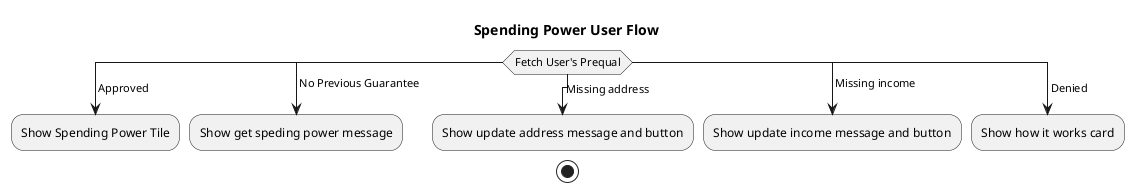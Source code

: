 @startuml
Title Spending Power User Flow
switch (Fetch User's Prequal)
case ( Approved )
  :Show Spending Power Tile;
  detach
case ( No Previous Guarantee ) 
  :Show get speding power message;
  detach
case ( Missing address )
  :Show update address message and button;
  detach
case ( Missing income )
  :Show update income message and button;
  detach
case ( Denied )
  :Show how it works card;
  detach
endswitch
stop
@enduml